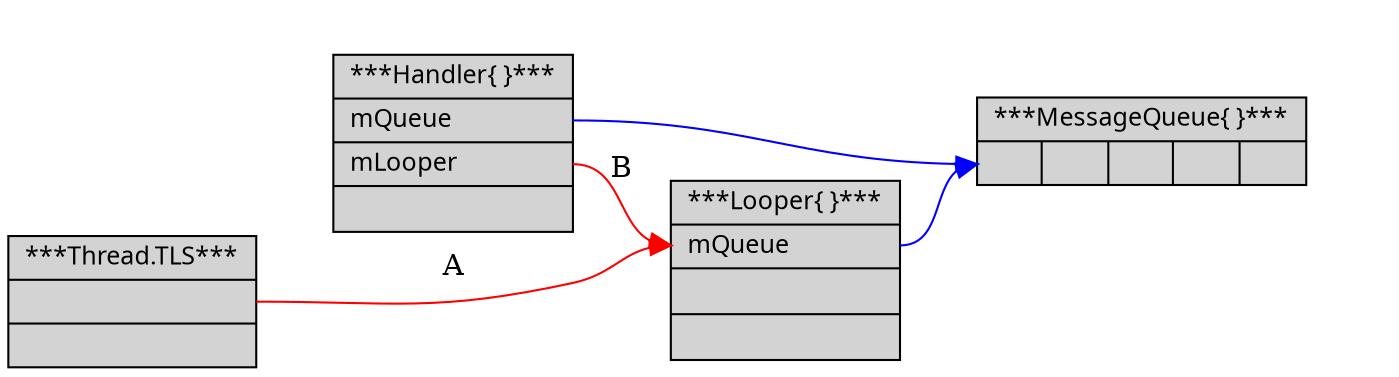 digraph handler {
  node [shape=record fontsize=12 fontname="Microsoft YaHei" style=filled];
  edge[color=blue];
  rankdir=LR;
  color = lightgray;
  style=filled;


  node_handler [shape=record label= " ***Handler\{ \}*** |<f0>mQueue\l|<f1>mLooper\l|\l"];
  node_TLS [shape=record label= "***Thread.TLS***|<f0>|"];
  node_Looper [shape=record label= "***Looper\{ \}***|<f0>mQueue\l|\l|\l"];
  node_MQ [shape=record label= "***MessageQueue\{ \}***|{<f0>| |  | |} "];

	node_TLS:f0 -> node_Looper:f0[color=RED, label="A"];
	node_handler:f1 -> node_Looper:f0[color=RED, label="B"];
	node_handler:f0 -> node_MQ:f0;
	node_Looper:f0 ->  node_MQ:f0;

	subgraph control {
	node [shape=point,style=invis]
	a -> b ->c -> d -> e[style=invis]
	{rank=same; a; node_TLS;}
	{rank=same; b; node_handler;}
	{rank=same; c; node_Looper;}
	{rank=same; d; node_MQ;}
	}
	
}